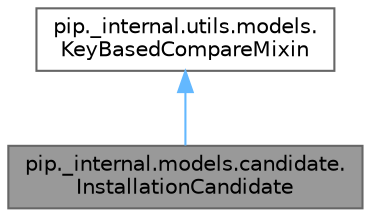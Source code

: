 digraph "pip._internal.models.candidate.InstallationCandidate"
{
 // LATEX_PDF_SIZE
  bgcolor="transparent";
  edge [fontname=Helvetica,fontsize=10,labelfontname=Helvetica,labelfontsize=10];
  node [fontname=Helvetica,fontsize=10,shape=box,height=0.2,width=0.4];
  Node1 [id="Node000001",label="pip._internal.models.candidate.\lInstallationCandidate",height=0.2,width=0.4,color="gray40", fillcolor="grey60", style="filled", fontcolor="black",tooltip=" "];
  Node2 -> Node1 [id="edge2_Node000001_Node000002",dir="back",color="steelblue1",style="solid",tooltip=" "];
  Node2 [id="Node000002",label="pip._internal.utils.models.\lKeyBasedCompareMixin",height=0.2,width=0.4,color="gray40", fillcolor="white", style="filled",URL="$d4/de7/classpip_1_1__internal_1_1utils_1_1models_1_1KeyBasedCompareMixin.html",tooltip=" "];
}
